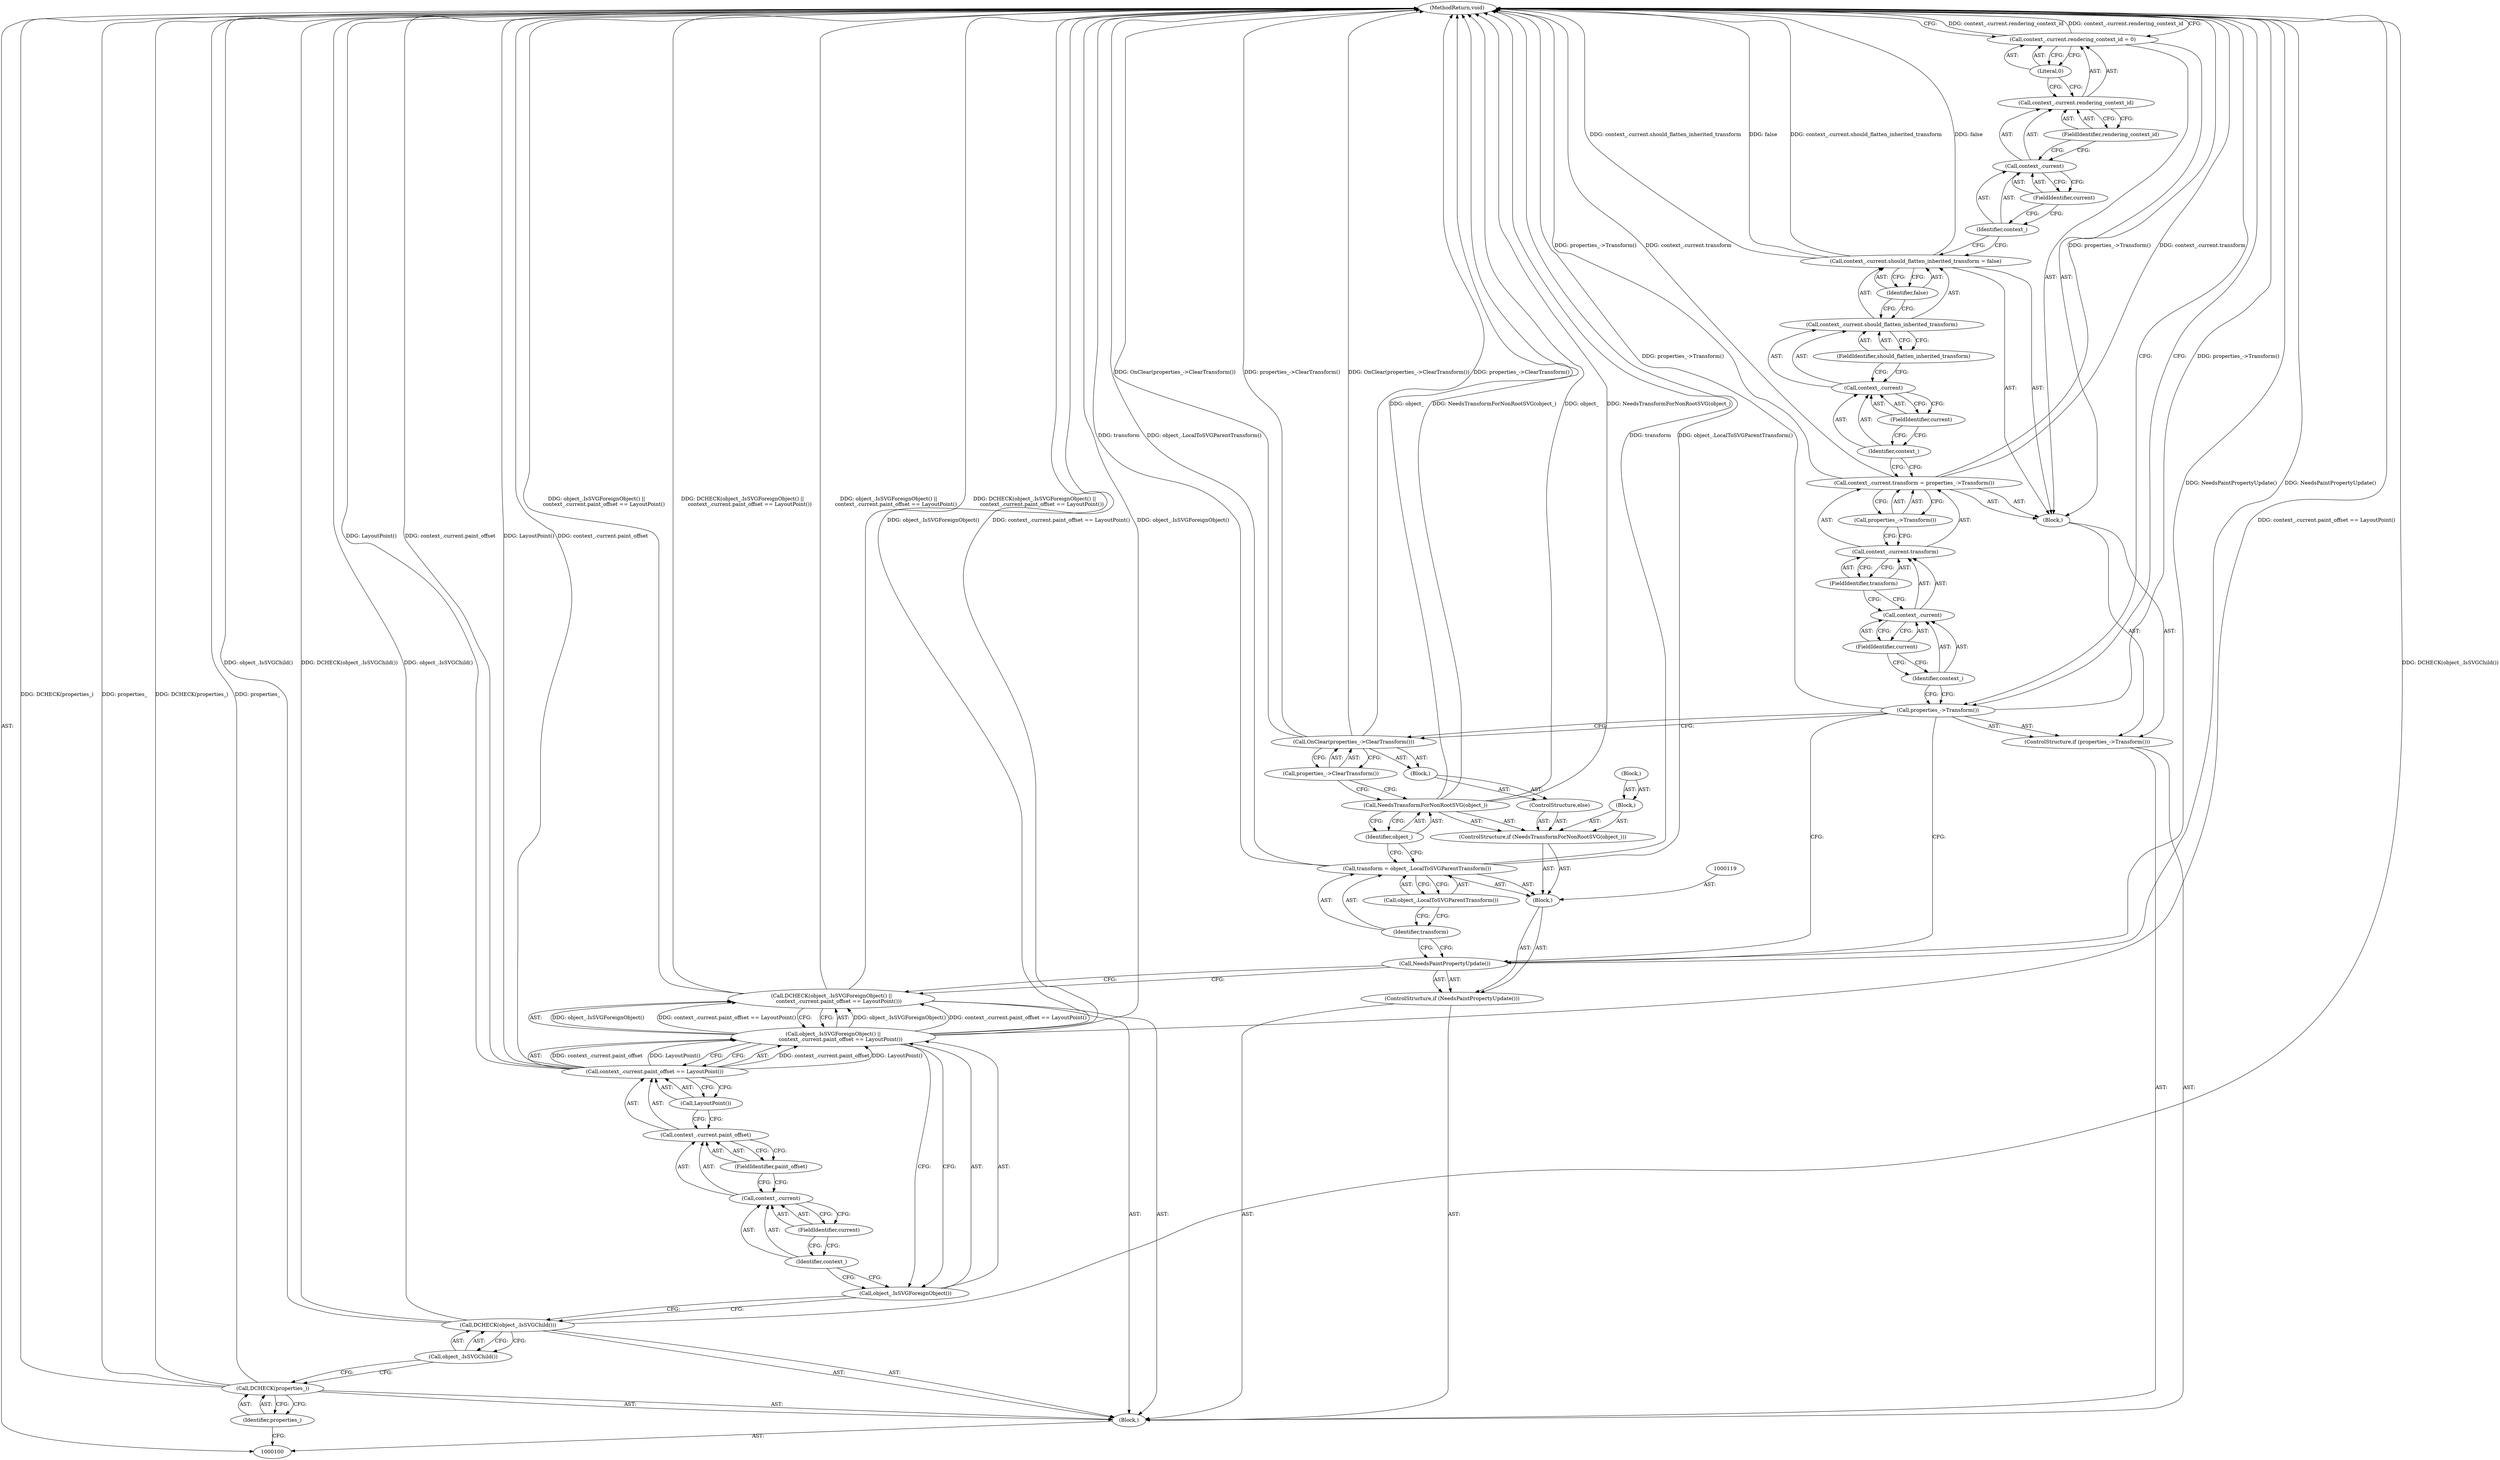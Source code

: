 digraph "0_Chrome_f911e11e7f6b5c0d6f5ee694a9871de6619889f7_16" {
"1000156" [label="(MethodReturn,void)"];
"1000101" [label="(Block,)"];
"1000127" [label="(Block,)"];
"1000129" [label="(Block,)"];
"1000128" [label="(ControlStructure,else)"];
"1000131" [label="(Call,properties_->ClearTransform())"];
"1000130" [label="(Call,OnClear(properties_->ClearTransform()))"];
"1000132" [label="(ControlStructure,if (properties_->Transform()))"];
"1000134" [label="(Block,)"];
"1000133" [label="(Call,properties_->Transform())"];
"1000139" [label="(FieldIdentifier,current)"];
"1000140" [label="(FieldIdentifier,transform)"];
"1000141" [label="(Call,properties_->Transform())"];
"1000135" [label="(Call,context_.current.transform = properties_->Transform())"];
"1000136" [label="(Call,context_.current.transform)"];
"1000137" [label="(Call,context_.current)"];
"1000138" [label="(Identifier,context_)"];
"1000102" [label="(Call,DCHECK(properties_))"];
"1000103" [label="(Identifier,properties_)"];
"1000146" [label="(FieldIdentifier,current)"];
"1000147" [label="(FieldIdentifier,should_flatten_inherited_transform)"];
"1000142" [label="(Call,context_.current.should_flatten_inherited_transform = false)"];
"1000143" [label="(Call,context_.current.should_flatten_inherited_transform)"];
"1000144" [label="(Call,context_.current)"];
"1000145" [label="(Identifier,context_)"];
"1000148" [label="(Identifier,false)"];
"1000153" [label="(FieldIdentifier,current)"];
"1000154" [label="(FieldIdentifier,rendering_context_id)"];
"1000149" [label="(Call,context_.current.rendering_context_id = 0)"];
"1000150" [label="(Call,context_.current.rendering_context_id)"];
"1000151" [label="(Call,context_.current)"];
"1000152" [label="(Identifier,context_)"];
"1000155" [label="(Literal,0)"];
"1000104" [label="(Call,DCHECK(object_.IsSVGChild()))"];
"1000105" [label="(Call,object_.IsSVGChild())"];
"1000106" [label="(Call,DCHECK(object_.IsSVGForeignObject() ||\n         context_.current.paint_offset == LayoutPoint()))"];
"1000107" [label="(Call,object_.IsSVGForeignObject() ||\n         context_.current.paint_offset == LayoutPoint())"];
"1000108" [label="(Call,object_.IsSVGForeignObject())"];
"1000113" [label="(FieldIdentifier,current)"];
"1000114" [label="(FieldIdentifier,paint_offset)"];
"1000115" [label="(Call,LayoutPoint())"];
"1000109" [label="(Call,context_.current.paint_offset == LayoutPoint())"];
"1000110" [label="(Call,context_.current.paint_offset)"];
"1000111" [label="(Call,context_.current)"];
"1000112" [label="(Identifier,context_)"];
"1000116" [label="(ControlStructure,if (NeedsPaintPropertyUpdate()))"];
"1000117" [label="(Call,NeedsPaintPropertyUpdate())"];
"1000120" [label="(Call,transform = object_.LocalToSVGParentTransform())"];
"1000121" [label="(Identifier,transform)"];
"1000122" [label="(Call,object_.LocalToSVGParentTransform())"];
"1000118" [label="(Block,)"];
"1000125" [label="(Identifier,object_)"];
"1000126" [label="(Block,)"];
"1000123" [label="(ControlStructure,if (NeedsTransformForNonRootSVG(object_)))"];
"1000124" [label="(Call,NeedsTransformForNonRootSVG(object_))"];
"1000156" -> "1000100"  [label="AST: "];
"1000156" -> "1000149"  [label="CFG: "];
"1000156" -> "1000133"  [label="CFG: "];
"1000117" -> "1000156"  [label="DDG: NeedsPaintPropertyUpdate()"];
"1000130" -> "1000156"  [label="DDG: OnClear(properties_->ClearTransform())"];
"1000130" -> "1000156"  [label="DDG: properties_->ClearTransform()"];
"1000124" -> "1000156"  [label="DDG: object_"];
"1000124" -> "1000156"  [label="DDG: NeedsTransformForNonRootSVG(object_)"];
"1000107" -> "1000156"  [label="DDG: object_.IsSVGForeignObject()"];
"1000107" -> "1000156"  [label="DDG: context_.current.paint_offset == LayoutPoint()"];
"1000106" -> "1000156"  [label="DDG: object_.IsSVGForeignObject() ||\n         context_.current.paint_offset == LayoutPoint()"];
"1000106" -> "1000156"  [label="DDG: DCHECK(object_.IsSVGForeignObject() ||\n         context_.current.paint_offset == LayoutPoint())"];
"1000104" -> "1000156"  [label="DDG: DCHECK(object_.IsSVGChild())"];
"1000104" -> "1000156"  [label="DDG: object_.IsSVGChild()"];
"1000135" -> "1000156"  [label="DDG: properties_->Transform()"];
"1000135" -> "1000156"  [label="DDG: context_.current.transform"];
"1000102" -> "1000156"  [label="DDG: properties_"];
"1000102" -> "1000156"  [label="DDG: DCHECK(properties_)"];
"1000149" -> "1000156"  [label="DDG: context_.current.rendering_context_id"];
"1000109" -> "1000156"  [label="DDG: LayoutPoint()"];
"1000109" -> "1000156"  [label="DDG: context_.current.paint_offset"];
"1000120" -> "1000156"  [label="DDG: transform"];
"1000120" -> "1000156"  [label="DDG: object_.LocalToSVGParentTransform()"];
"1000142" -> "1000156"  [label="DDG: false"];
"1000142" -> "1000156"  [label="DDG: context_.current.should_flatten_inherited_transform"];
"1000133" -> "1000156"  [label="DDG: properties_->Transform()"];
"1000101" -> "1000100"  [label="AST: "];
"1000102" -> "1000101"  [label="AST: "];
"1000104" -> "1000101"  [label="AST: "];
"1000106" -> "1000101"  [label="AST: "];
"1000116" -> "1000101"  [label="AST: "];
"1000132" -> "1000101"  [label="AST: "];
"1000127" -> "1000126"  [label="AST: "];
"1000129" -> "1000128"  [label="AST: "];
"1000130" -> "1000129"  [label="AST: "];
"1000128" -> "1000123"  [label="AST: "];
"1000129" -> "1000128"  [label="AST: "];
"1000131" -> "1000130"  [label="AST: "];
"1000131" -> "1000124"  [label="CFG: "];
"1000130" -> "1000131"  [label="CFG: "];
"1000130" -> "1000129"  [label="AST: "];
"1000130" -> "1000131"  [label="CFG: "];
"1000131" -> "1000130"  [label="AST: "];
"1000133" -> "1000130"  [label="CFG: "];
"1000130" -> "1000156"  [label="DDG: OnClear(properties_->ClearTransform())"];
"1000130" -> "1000156"  [label="DDG: properties_->ClearTransform()"];
"1000132" -> "1000101"  [label="AST: "];
"1000133" -> "1000132"  [label="AST: "];
"1000134" -> "1000132"  [label="AST: "];
"1000134" -> "1000132"  [label="AST: "];
"1000135" -> "1000134"  [label="AST: "];
"1000142" -> "1000134"  [label="AST: "];
"1000149" -> "1000134"  [label="AST: "];
"1000133" -> "1000132"  [label="AST: "];
"1000133" -> "1000130"  [label="CFG: "];
"1000133" -> "1000117"  [label="CFG: "];
"1000138" -> "1000133"  [label="CFG: "];
"1000156" -> "1000133"  [label="CFG: "];
"1000133" -> "1000156"  [label="DDG: properties_->Transform()"];
"1000139" -> "1000137"  [label="AST: "];
"1000139" -> "1000138"  [label="CFG: "];
"1000137" -> "1000139"  [label="CFG: "];
"1000140" -> "1000136"  [label="AST: "];
"1000140" -> "1000137"  [label="CFG: "];
"1000136" -> "1000140"  [label="CFG: "];
"1000141" -> "1000135"  [label="AST: "];
"1000141" -> "1000136"  [label="CFG: "];
"1000135" -> "1000141"  [label="CFG: "];
"1000135" -> "1000134"  [label="AST: "];
"1000135" -> "1000141"  [label="CFG: "];
"1000136" -> "1000135"  [label="AST: "];
"1000141" -> "1000135"  [label="AST: "];
"1000145" -> "1000135"  [label="CFG: "];
"1000135" -> "1000156"  [label="DDG: properties_->Transform()"];
"1000135" -> "1000156"  [label="DDG: context_.current.transform"];
"1000136" -> "1000135"  [label="AST: "];
"1000136" -> "1000140"  [label="CFG: "];
"1000137" -> "1000136"  [label="AST: "];
"1000140" -> "1000136"  [label="AST: "];
"1000141" -> "1000136"  [label="CFG: "];
"1000137" -> "1000136"  [label="AST: "];
"1000137" -> "1000139"  [label="CFG: "];
"1000138" -> "1000137"  [label="AST: "];
"1000139" -> "1000137"  [label="AST: "];
"1000140" -> "1000137"  [label="CFG: "];
"1000138" -> "1000137"  [label="AST: "];
"1000138" -> "1000133"  [label="CFG: "];
"1000139" -> "1000138"  [label="CFG: "];
"1000102" -> "1000101"  [label="AST: "];
"1000102" -> "1000103"  [label="CFG: "];
"1000103" -> "1000102"  [label="AST: "];
"1000105" -> "1000102"  [label="CFG: "];
"1000102" -> "1000156"  [label="DDG: properties_"];
"1000102" -> "1000156"  [label="DDG: DCHECK(properties_)"];
"1000103" -> "1000102"  [label="AST: "];
"1000103" -> "1000100"  [label="CFG: "];
"1000102" -> "1000103"  [label="CFG: "];
"1000146" -> "1000144"  [label="AST: "];
"1000146" -> "1000145"  [label="CFG: "];
"1000144" -> "1000146"  [label="CFG: "];
"1000147" -> "1000143"  [label="AST: "];
"1000147" -> "1000144"  [label="CFG: "];
"1000143" -> "1000147"  [label="CFG: "];
"1000142" -> "1000134"  [label="AST: "];
"1000142" -> "1000148"  [label="CFG: "];
"1000143" -> "1000142"  [label="AST: "];
"1000148" -> "1000142"  [label="AST: "];
"1000152" -> "1000142"  [label="CFG: "];
"1000142" -> "1000156"  [label="DDG: false"];
"1000142" -> "1000156"  [label="DDG: context_.current.should_flatten_inherited_transform"];
"1000143" -> "1000142"  [label="AST: "];
"1000143" -> "1000147"  [label="CFG: "];
"1000144" -> "1000143"  [label="AST: "];
"1000147" -> "1000143"  [label="AST: "];
"1000148" -> "1000143"  [label="CFG: "];
"1000144" -> "1000143"  [label="AST: "];
"1000144" -> "1000146"  [label="CFG: "];
"1000145" -> "1000144"  [label="AST: "];
"1000146" -> "1000144"  [label="AST: "];
"1000147" -> "1000144"  [label="CFG: "];
"1000145" -> "1000144"  [label="AST: "];
"1000145" -> "1000135"  [label="CFG: "];
"1000146" -> "1000145"  [label="CFG: "];
"1000148" -> "1000142"  [label="AST: "];
"1000148" -> "1000143"  [label="CFG: "];
"1000142" -> "1000148"  [label="CFG: "];
"1000153" -> "1000151"  [label="AST: "];
"1000153" -> "1000152"  [label="CFG: "];
"1000151" -> "1000153"  [label="CFG: "];
"1000154" -> "1000150"  [label="AST: "];
"1000154" -> "1000151"  [label="CFG: "];
"1000150" -> "1000154"  [label="CFG: "];
"1000149" -> "1000134"  [label="AST: "];
"1000149" -> "1000155"  [label="CFG: "];
"1000150" -> "1000149"  [label="AST: "];
"1000155" -> "1000149"  [label="AST: "];
"1000156" -> "1000149"  [label="CFG: "];
"1000149" -> "1000156"  [label="DDG: context_.current.rendering_context_id"];
"1000150" -> "1000149"  [label="AST: "];
"1000150" -> "1000154"  [label="CFG: "];
"1000151" -> "1000150"  [label="AST: "];
"1000154" -> "1000150"  [label="AST: "];
"1000155" -> "1000150"  [label="CFG: "];
"1000151" -> "1000150"  [label="AST: "];
"1000151" -> "1000153"  [label="CFG: "];
"1000152" -> "1000151"  [label="AST: "];
"1000153" -> "1000151"  [label="AST: "];
"1000154" -> "1000151"  [label="CFG: "];
"1000152" -> "1000151"  [label="AST: "];
"1000152" -> "1000142"  [label="CFG: "];
"1000153" -> "1000152"  [label="CFG: "];
"1000155" -> "1000149"  [label="AST: "];
"1000155" -> "1000150"  [label="CFG: "];
"1000149" -> "1000155"  [label="CFG: "];
"1000104" -> "1000101"  [label="AST: "];
"1000104" -> "1000105"  [label="CFG: "];
"1000105" -> "1000104"  [label="AST: "];
"1000108" -> "1000104"  [label="CFG: "];
"1000104" -> "1000156"  [label="DDG: DCHECK(object_.IsSVGChild())"];
"1000104" -> "1000156"  [label="DDG: object_.IsSVGChild()"];
"1000105" -> "1000104"  [label="AST: "];
"1000105" -> "1000102"  [label="CFG: "];
"1000104" -> "1000105"  [label="CFG: "];
"1000106" -> "1000101"  [label="AST: "];
"1000106" -> "1000107"  [label="CFG: "];
"1000107" -> "1000106"  [label="AST: "];
"1000117" -> "1000106"  [label="CFG: "];
"1000106" -> "1000156"  [label="DDG: object_.IsSVGForeignObject() ||\n         context_.current.paint_offset == LayoutPoint()"];
"1000106" -> "1000156"  [label="DDG: DCHECK(object_.IsSVGForeignObject() ||\n         context_.current.paint_offset == LayoutPoint())"];
"1000107" -> "1000106"  [label="DDG: object_.IsSVGForeignObject()"];
"1000107" -> "1000106"  [label="DDG: context_.current.paint_offset == LayoutPoint()"];
"1000107" -> "1000106"  [label="AST: "];
"1000107" -> "1000108"  [label="CFG: "];
"1000107" -> "1000109"  [label="CFG: "];
"1000108" -> "1000107"  [label="AST: "];
"1000109" -> "1000107"  [label="AST: "];
"1000106" -> "1000107"  [label="CFG: "];
"1000107" -> "1000156"  [label="DDG: object_.IsSVGForeignObject()"];
"1000107" -> "1000156"  [label="DDG: context_.current.paint_offset == LayoutPoint()"];
"1000107" -> "1000106"  [label="DDG: object_.IsSVGForeignObject()"];
"1000107" -> "1000106"  [label="DDG: context_.current.paint_offset == LayoutPoint()"];
"1000109" -> "1000107"  [label="DDG: context_.current.paint_offset"];
"1000109" -> "1000107"  [label="DDG: LayoutPoint()"];
"1000108" -> "1000107"  [label="AST: "];
"1000108" -> "1000104"  [label="CFG: "];
"1000112" -> "1000108"  [label="CFG: "];
"1000107" -> "1000108"  [label="CFG: "];
"1000113" -> "1000111"  [label="AST: "];
"1000113" -> "1000112"  [label="CFG: "];
"1000111" -> "1000113"  [label="CFG: "];
"1000114" -> "1000110"  [label="AST: "];
"1000114" -> "1000111"  [label="CFG: "];
"1000110" -> "1000114"  [label="CFG: "];
"1000115" -> "1000109"  [label="AST: "];
"1000115" -> "1000110"  [label="CFG: "];
"1000109" -> "1000115"  [label="CFG: "];
"1000109" -> "1000107"  [label="AST: "];
"1000109" -> "1000115"  [label="CFG: "];
"1000110" -> "1000109"  [label="AST: "];
"1000115" -> "1000109"  [label="AST: "];
"1000107" -> "1000109"  [label="CFG: "];
"1000109" -> "1000156"  [label="DDG: LayoutPoint()"];
"1000109" -> "1000156"  [label="DDG: context_.current.paint_offset"];
"1000109" -> "1000107"  [label="DDG: context_.current.paint_offset"];
"1000109" -> "1000107"  [label="DDG: LayoutPoint()"];
"1000110" -> "1000109"  [label="AST: "];
"1000110" -> "1000114"  [label="CFG: "];
"1000111" -> "1000110"  [label="AST: "];
"1000114" -> "1000110"  [label="AST: "];
"1000115" -> "1000110"  [label="CFG: "];
"1000111" -> "1000110"  [label="AST: "];
"1000111" -> "1000113"  [label="CFG: "];
"1000112" -> "1000111"  [label="AST: "];
"1000113" -> "1000111"  [label="AST: "];
"1000114" -> "1000111"  [label="CFG: "];
"1000112" -> "1000111"  [label="AST: "];
"1000112" -> "1000108"  [label="CFG: "];
"1000113" -> "1000112"  [label="CFG: "];
"1000116" -> "1000101"  [label="AST: "];
"1000117" -> "1000116"  [label="AST: "];
"1000118" -> "1000116"  [label="AST: "];
"1000117" -> "1000116"  [label="AST: "];
"1000117" -> "1000106"  [label="CFG: "];
"1000121" -> "1000117"  [label="CFG: "];
"1000133" -> "1000117"  [label="CFG: "];
"1000117" -> "1000156"  [label="DDG: NeedsPaintPropertyUpdate()"];
"1000120" -> "1000118"  [label="AST: "];
"1000120" -> "1000122"  [label="CFG: "];
"1000121" -> "1000120"  [label="AST: "];
"1000122" -> "1000120"  [label="AST: "];
"1000125" -> "1000120"  [label="CFG: "];
"1000120" -> "1000156"  [label="DDG: transform"];
"1000120" -> "1000156"  [label="DDG: object_.LocalToSVGParentTransform()"];
"1000121" -> "1000120"  [label="AST: "];
"1000121" -> "1000117"  [label="CFG: "];
"1000122" -> "1000121"  [label="CFG: "];
"1000122" -> "1000120"  [label="AST: "];
"1000122" -> "1000121"  [label="CFG: "];
"1000120" -> "1000122"  [label="CFG: "];
"1000118" -> "1000116"  [label="AST: "];
"1000119" -> "1000118"  [label="AST: "];
"1000120" -> "1000118"  [label="AST: "];
"1000123" -> "1000118"  [label="AST: "];
"1000125" -> "1000124"  [label="AST: "];
"1000125" -> "1000120"  [label="CFG: "];
"1000124" -> "1000125"  [label="CFG: "];
"1000126" -> "1000123"  [label="AST: "];
"1000127" -> "1000126"  [label="AST: "];
"1000123" -> "1000118"  [label="AST: "];
"1000124" -> "1000123"  [label="AST: "];
"1000126" -> "1000123"  [label="AST: "];
"1000128" -> "1000123"  [label="AST: "];
"1000124" -> "1000123"  [label="AST: "];
"1000124" -> "1000125"  [label="CFG: "];
"1000125" -> "1000124"  [label="AST: "];
"1000131" -> "1000124"  [label="CFG: "];
"1000124" -> "1000156"  [label="DDG: object_"];
"1000124" -> "1000156"  [label="DDG: NeedsTransformForNonRootSVG(object_)"];
}

